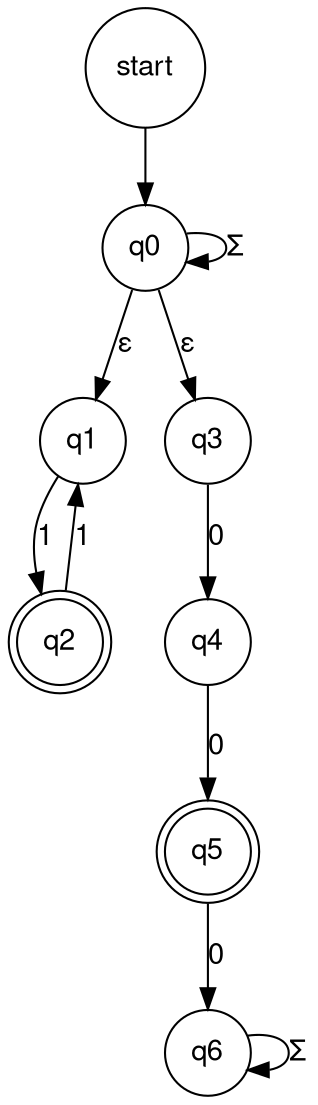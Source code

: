 graph robotFramework {
    fontsize = 20;
    fontname = "Helvetica,Arial,sans-serif";
    node [fontname = "Helvetica,Arial,sans-serif";];
    edge [fontname = "Helvetica,Ariasans-serif"; dir = forward;];
    node [shape = circle;];
    
    start -- q0 [dir = forward;];
    // q0 -- q1 [label = "1";];
    q0 -- q0 [label = <&Sigma;>;];
    q0 -- q1 [label = <&epsilon;>;];
    q0 -- q3 [label = <&epsilon;>;];
    
    
    q1 -- q2 [label = "1";];
    q2 -- q1 [label = "1";];
    
    q3 -- q4 [label = "0";];
    q4 -- q5 [label = "0";];
    q5 -- q6 [label = "0";];
    q6 -- q6 [label = <&Sigma;>;];
    
    q2 [peripheries = 2;];
    q5 [peripheries = 2;];
}